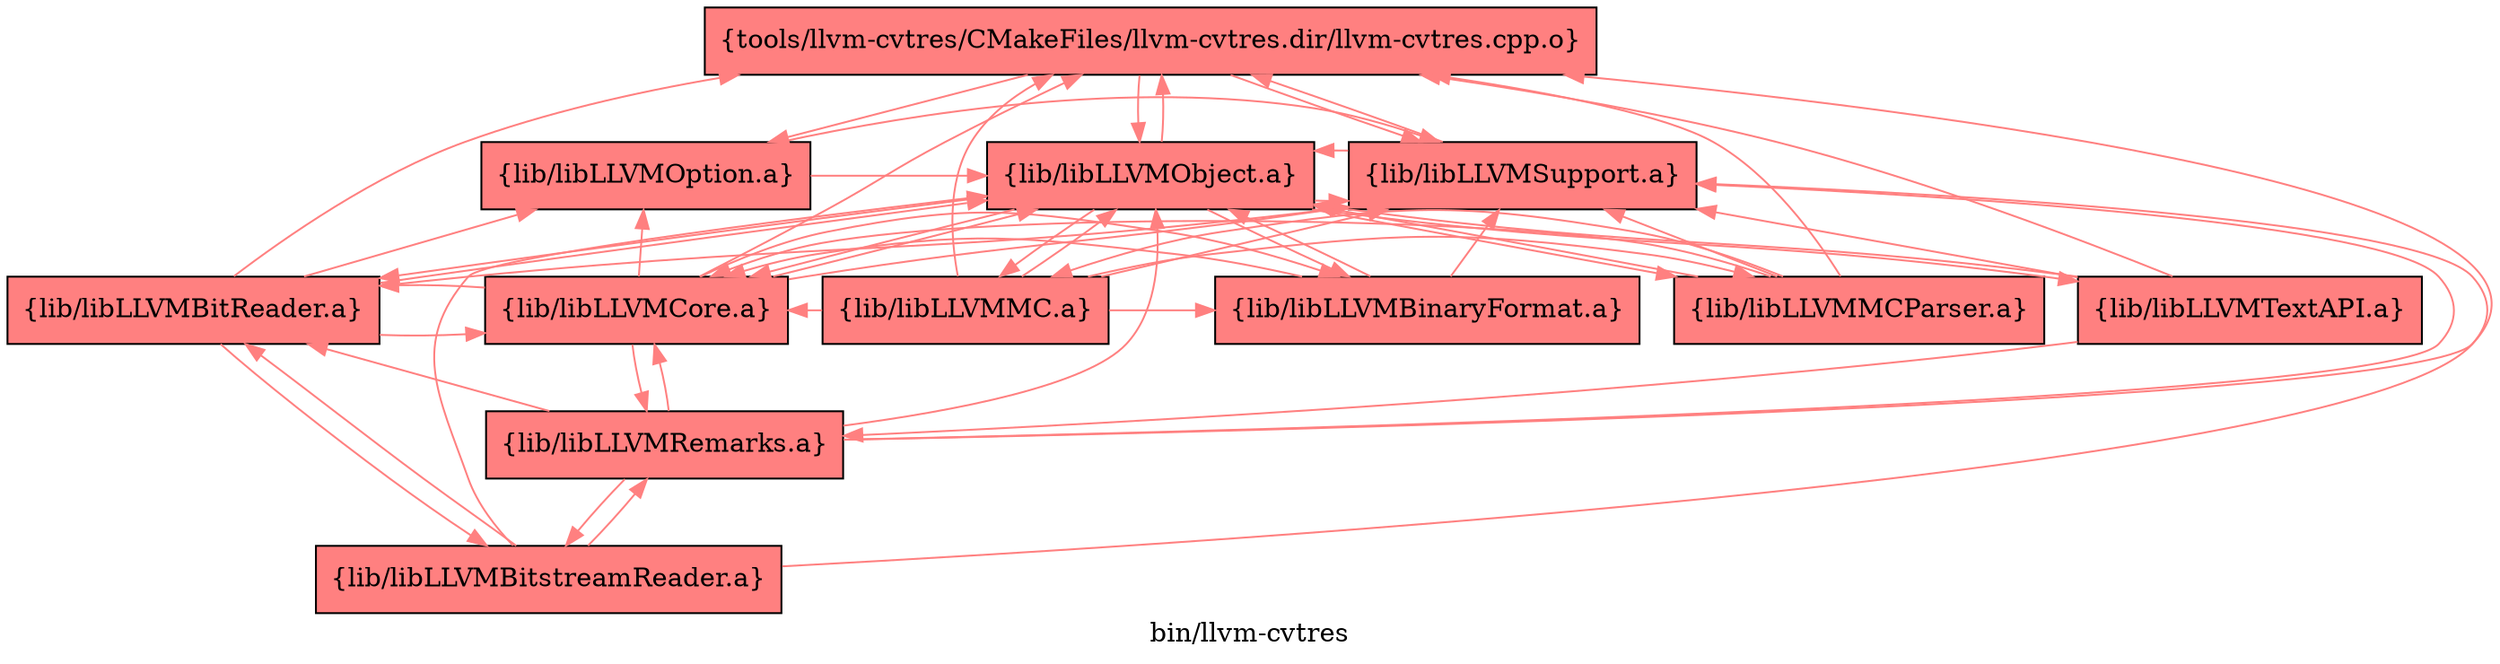 digraph "bin/llvm-cvtres" {
	label="bin/llvm-cvtres";
	{ rank=same; Node0x55b997202798;  }
	{ rank=same; Node0x55b997201cf8; Node0x55b997202c48; Node0x55b9972026f8;  }
	{ rank=same; Node0x55b997208fa8; Node0x55b997209548; Node0x55b997200da8; Node0x55b997201c08; Node0x55b99720a3a8; Node0x55b997208aa8;  }

	Node0x55b997202798 [shape=record,shape=box,style=filled,fillcolor="1.000000 0.5 1",group=1,label="{tools/llvm-cvtres/CMakeFiles/llvm-cvtres.dir/llvm-cvtres.cpp.o}"];
	Node0x55b997202798 -> Node0x55b997201cf8[color="1.000000 0.5 1"];
	Node0x55b997202798 -> Node0x55b997202c48[color="1.000000 0.5 1"];
	Node0x55b997202798 -> Node0x55b9972026f8[color="1.000000 0.5 1"];
	Node0x55b997201cf8 [shape=record,shape=box,style=filled,fillcolor="1.000000 0.5 1",group=1,label="{lib/libLLVMObject.a}"];
	Node0x55b997201cf8 -> Node0x55b9972026f8[color="1.000000 0.5 1"];
	Node0x55b997201cf8 -> Node0x55b997208fa8[color="1.000000 0.5 1"];
	Node0x55b997201cf8 -> Node0x55b997202798[color="1.000000 0.5 1"];
	Node0x55b997201cf8 -> Node0x55b997209548[color="1.000000 0.5 1"];
	Node0x55b997201cf8 -> Node0x55b997200da8[color="1.000000 0.5 1"];
	Node0x55b997201cf8 -> Node0x55b997201c08[color="1.000000 0.5 1"];
	Node0x55b997201cf8 -> Node0x55b99720a3a8[color="1.000000 0.5 1"];
	Node0x55b997201cf8 -> Node0x55b997208aa8[color="1.000000 0.5 1"];
	Node0x55b997202c48 [shape=record,shape=box,style=filled,fillcolor="1.000000 0.5 1",group=1,label="{lib/libLLVMOption.a}"];
	Node0x55b997202c48 -> Node0x55b9972026f8[color="1.000000 0.5 1"];
	Node0x55b997202c48 -> Node0x55b997201cf8[color="1.000000 0.5 1"];
	Node0x55b9972026f8 [shape=record,shape=box,style=filled,fillcolor="1.000000 0.5 1",group=1,label="{lib/libLLVMSupport.a}"];
	Node0x55b9972026f8 -> Node0x55b997201cf8[color="1.000000 0.5 1"];
	Node0x55b9972026f8 -> Node0x55b997202798[color="1.000000 0.5 1"];
	Node0x55b997208fa8 [shape=record,shape=box,style=filled,fillcolor="1.000000 0.5 1",group=1,label="{lib/libLLVMBinaryFormat.a}"];
	Node0x55b997208fa8 -> Node0x55b997201c08[color="1.000000 0.5 1"];
	Node0x55b997208fa8 -> Node0x55b997201cf8[color="1.000000 0.5 1"];
	Node0x55b997208fa8 -> Node0x55b9972026f8[color="1.000000 0.5 1"];
	Node0x55b997209548 [shape=record,shape=box,style=filled,fillcolor="1.000000 0.5 1",group=1,label="{lib/libLLVMMC.a}"];
	Node0x55b997209548 -> Node0x55b997201cf8[color="1.000000 0.5 1"];
	Node0x55b997209548 -> Node0x55b9972026f8[color="1.000000 0.5 1"];
	Node0x55b997209548 -> Node0x55b997201c08[color="1.000000 0.5 1"];
	Node0x55b997209548 -> Node0x55b997202798[color="1.000000 0.5 1"];
	Node0x55b997209548 -> Node0x55b99720a3a8[color="1.000000 0.5 1"];
	Node0x55b997209548 -> Node0x55b997208fa8[color="1.000000 0.5 1"];
	Node0x55b997200da8 [shape=record,shape=box,style=filled,fillcolor="1.000000 0.5 1",group=1,label="{lib/libLLVMBitReader.a}"];
	Node0x55b997200da8 -> Node0x55b997202798[color="1.000000 0.5 1"];
	Node0x55b997200da8 -> Node0x55b997201cf8[color="1.000000 0.5 1"];
	Node0x55b997200da8 -> Node0x55b997202c48[color="1.000000 0.5 1"];
	Node0x55b997200da8 -> Node0x55b9972026f8[color="1.000000 0.5 1"];
	Node0x55b997200da8 -> Node0x55b997201c08[color="1.000000 0.5 1"];
	Node0x55b997200da8 -> Node0x55b997209ea8[color="1.000000 0.5 1"];
	Node0x55b997201c08 [shape=record,shape=box,style=filled,fillcolor="1.000000 0.5 1",group=1,label="{lib/libLLVMCore.a}"];
	Node0x55b997201c08 -> Node0x55b997202798[color="1.000000 0.5 1"];
	Node0x55b997201c08 -> Node0x55b997201cf8[color="1.000000 0.5 1"];
	Node0x55b997201c08 -> Node0x55b9972026f8[color="1.000000 0.5 1"];
	Node0x55b997201c08 -> Node0x55b997200da8[color="1.000000 0.5 1"];
	Node0x55b997201c08 -> Node0x55b997208fa8[color="1.000000 0.5 1"];
	Node0x55b997201c08 -> Node0x55b997201708[color="1.000000 0.5 1"];
	Node0x55b997201c08 -> Node0x55b997202c48[color="1.000000 0.5 1"];
	Node0x55b99720a3a8 [shape=record,shape=box,style=filled,fillcolor="1.000000 0.5 1",group=1,label="{lib/libLLVMMCParser.a}"];
	Node0x55b99720a3a8 -> Node0x55b997202798[color="1.000000 0.5 1"];
	Node0x55b99720a3a8 -> Node0x55b997201cf8[color="1.000000 0.5 1"];
	Node0x55b99720a3a8 -> Node0x55b9972026f8[color="1.000000 0.5 1"];
	Node0x55b99720a3a8 -> Node0x55b997209548[color="1.000000 0.5 1"];
	Node0x55b99720a3a8 -> Node0x55b997201c08[color="1.000000 0.5 1"];
	Node0x55b997208aa8 [shape=record,shape=box,style=filled,fillcolor="1.000000 0.5 1",group=1,label="{lib/libLLVMTextAPI.a}"];
	Node0x55b997208aa8 -> Node0x55b9972026f8[color="1.000000 0.5 1"];
	Node0x55b997208aa8 -> Node0x55b997202798[color="1.000000 0.5 1"];
	Node0x55b997208aa8 -> Node0x55b997201cf8[color="1.000000 0.5 1"];
	Node0x55b997208aa8 -> Node0x55b997201708[color="1.000000 0.5 1"];
	Node0x55b997209ea8 [shape=record,shape=box,style=filled,fillcolor="1.000000 0.5 1",group=1,label="{lib/libLLVMBitstreamReader.a}"];
	Node0x55b997209ea8 -> Node0x55b997201cf8[color="1.000000 0.5 1"];
	Node0x55b997209ea8 -> Node0x55b9972026f8[color="1.000000 0.5 1"];
	Node0x55b997209ea8 -> Node0x55b997200da8[color="1.000000 0.5 1"];
	Node0x55b997209ea8 -> Node0x55b997201708[color="1.000000 0.5 1"];
	Node0x55b997201708 [shape=record,shape=box,style=filled,fillcolor="1.000000 0.5 1",group=1,label="{lib/libLLVMRemarks.a}"];
	Node0x55b997201708 -> Node0x55b9972026f8[color="1.000000 0.5 1"];
	Node0x55b997201708 -> Node0x55b997200da8[color="1.000000 0.5 1"];
	Node0x55b997201708 -> Node0x55b997201cf8[color="1.000000 0.5 1"];
	Node0x55b997201708 -> Node0x55b997201c08[color="1.000000 0.5 1"];
	Node0x55b997201708 -> Node0x55b997202798[color="1.000000 0.5 1"];
	Node0x55b997201708 -> Node0x55b997209ea8[color="1.000000 0.5 1"];
}
